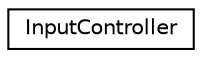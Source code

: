 digraph "Graphical Class Hierarchy"
{
  edge [fontname="Helvetica",fontsize="10",labelfontname="Helvetica",labelfontsize="10"];
  node [fontname="Helvetica",fontsize="10",shape=record];
  rankdir="LR";
  Node1 [label="InputController",height=0.2,width=0.4,color="black", fillcolor="white", style="filled",URL="$class_input_controller.html"];
}
